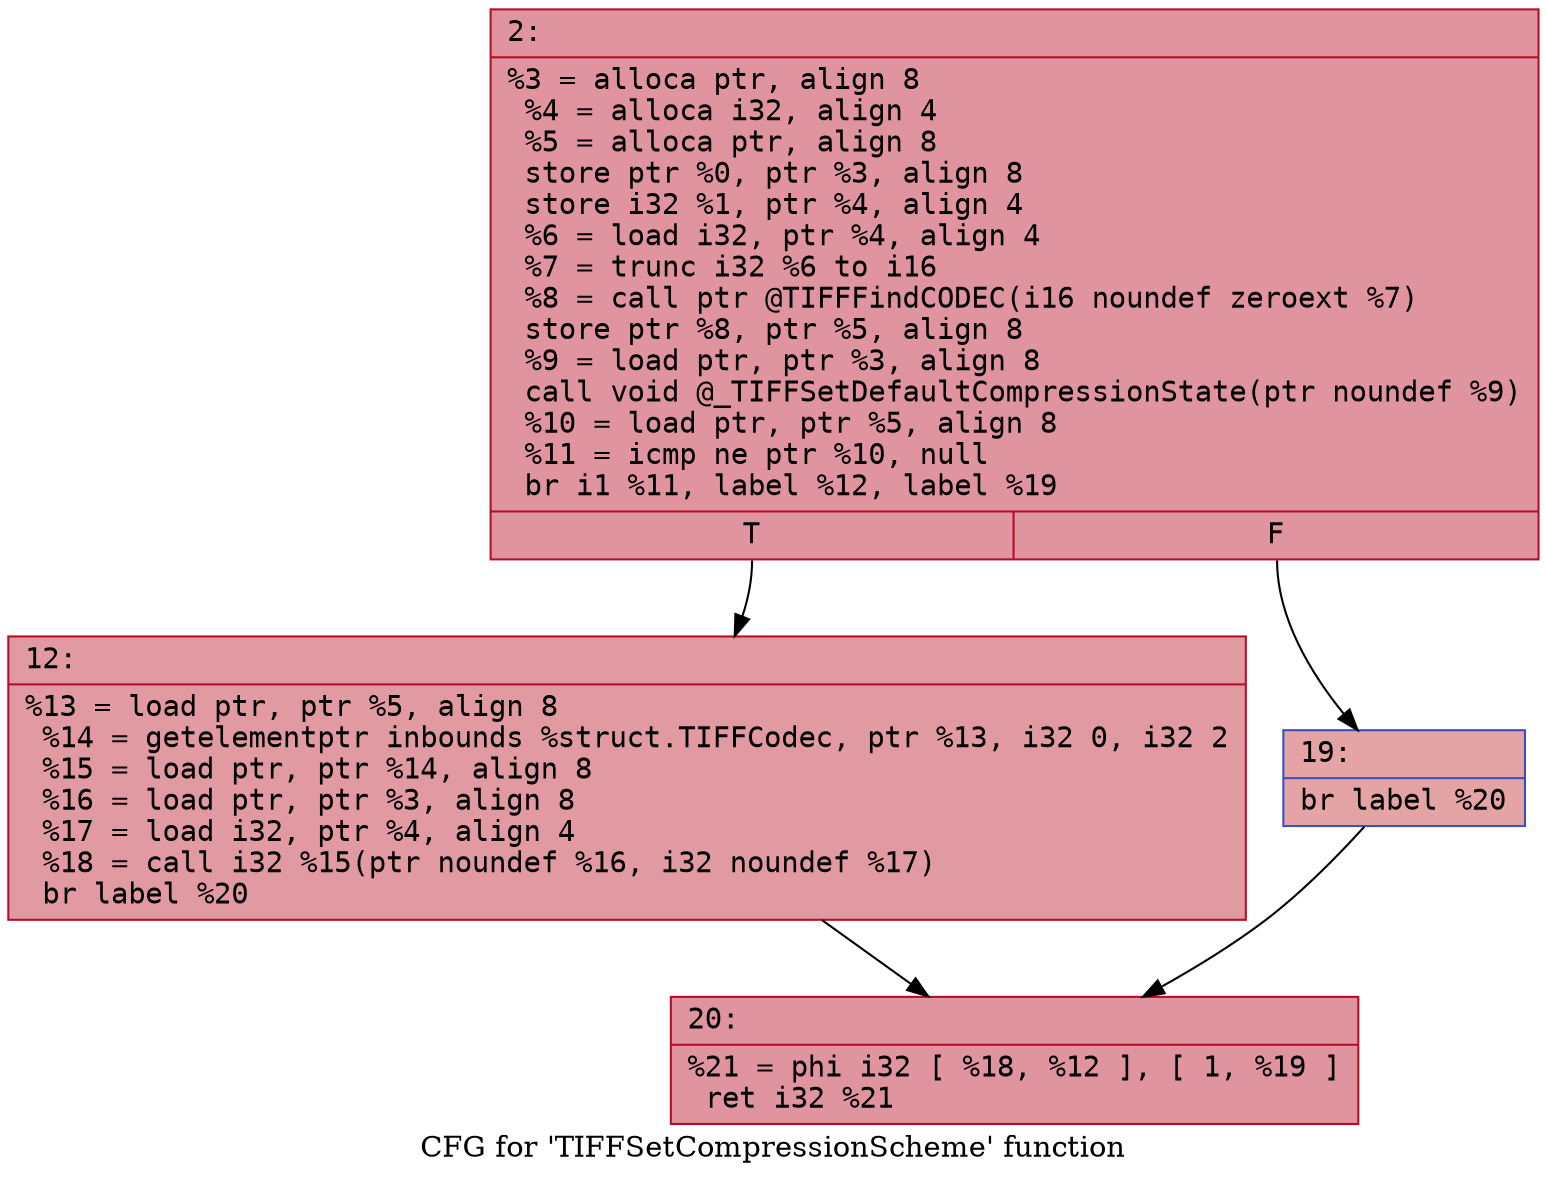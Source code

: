 digraph "CFG for 'TIFFSetCompressionScheme' function" {
	label="CFG for 'TIFFSetCompressionScheme' function";

	Node0x6000007da990 [shape=record,color="#b70d28ff", style=filled, fillcolor="#b70d2870" fontname="Courier",label="{2:\l|  %3 = alloca ptr, align 8\l  %4 = alloca i32, align 4\l  %5 = alloca ptr, align 8\l  store ptr %0, ptr %3, align 8\l  store i32 %1, ptr %4, align 4\l  %6 = load i32, ptr %4, align 4\l  %7 = trunc i32 %6 to i16\l  %8 = call ptr @TIFFFindCODEC(i16 noundef zeroext %7)\l  store ptr %8, ptr %5, align 8\l  %9 = load ptr, ptr %3, align 8\l  call void @_TIFFSetDefaultCompressionState(ptr noundef %9)\l  %10 = load ptr, ptr %5, align 8\l  %11 = icmp ne ptr %10, null\l  br i1 %11, label %12, label %19\l|{<s0>T|<s1>F}}"];
	Node0x6000007da990:s0 -> Node0x6000007da9e0[tooltip="2 -> 12\nProbability 62.50%" ];
	Node0x6000007da990:s1 -> Node0x6000007daa30[tooltip="2 -> 19\nProbability 37.50%" ];
	Node0x6000007da9e0 [shape=record,color="#b70d28ff", style=filled, fillcolor="#bb1b2c70" fontname="Courier",label="{12:\l|  %13 = load ptr, ptr %5, align 8\l  %14 = getelementptr inbounds %struct.TIFFCodec, ptr %13, i32 0, i32 2\l  %15 = load ptr, ptr %14, align 8\l  %16 = load ptr, ptr %3, align 8\l  %17 = load i32, ptr %4, align 4\l  %18 = call i32 %15(ptr noundef %16, i32 noundef %17)\l  br label %20\l}"];
	Node0x6000007da9e0 -> Node0x6000007daa80[tooltip="12 -> 20\nProbability 100.00%" ];
	Node0x6000007daa30 [shape=record,color="#3d50c3ff", style=filled, fillcolor="#c32e3170" fontname="Courier",label="{19:\l|  br label %20\l}"];
	Node0x6000007daa30 -> Node0x6000007daa80[tooltip="19 -> 20\nProbability 100.00%" ];
	Node0x6000007daa80 [shape=record,color="#b70d28ff", style=filled, fillcolor="#b70d2870" fontname="Courier",label="{20:\l|  %21 = phi i32 [ %18, %12 ], [ 1, %19 ]\l  ret i32 %21\l}"];
}
